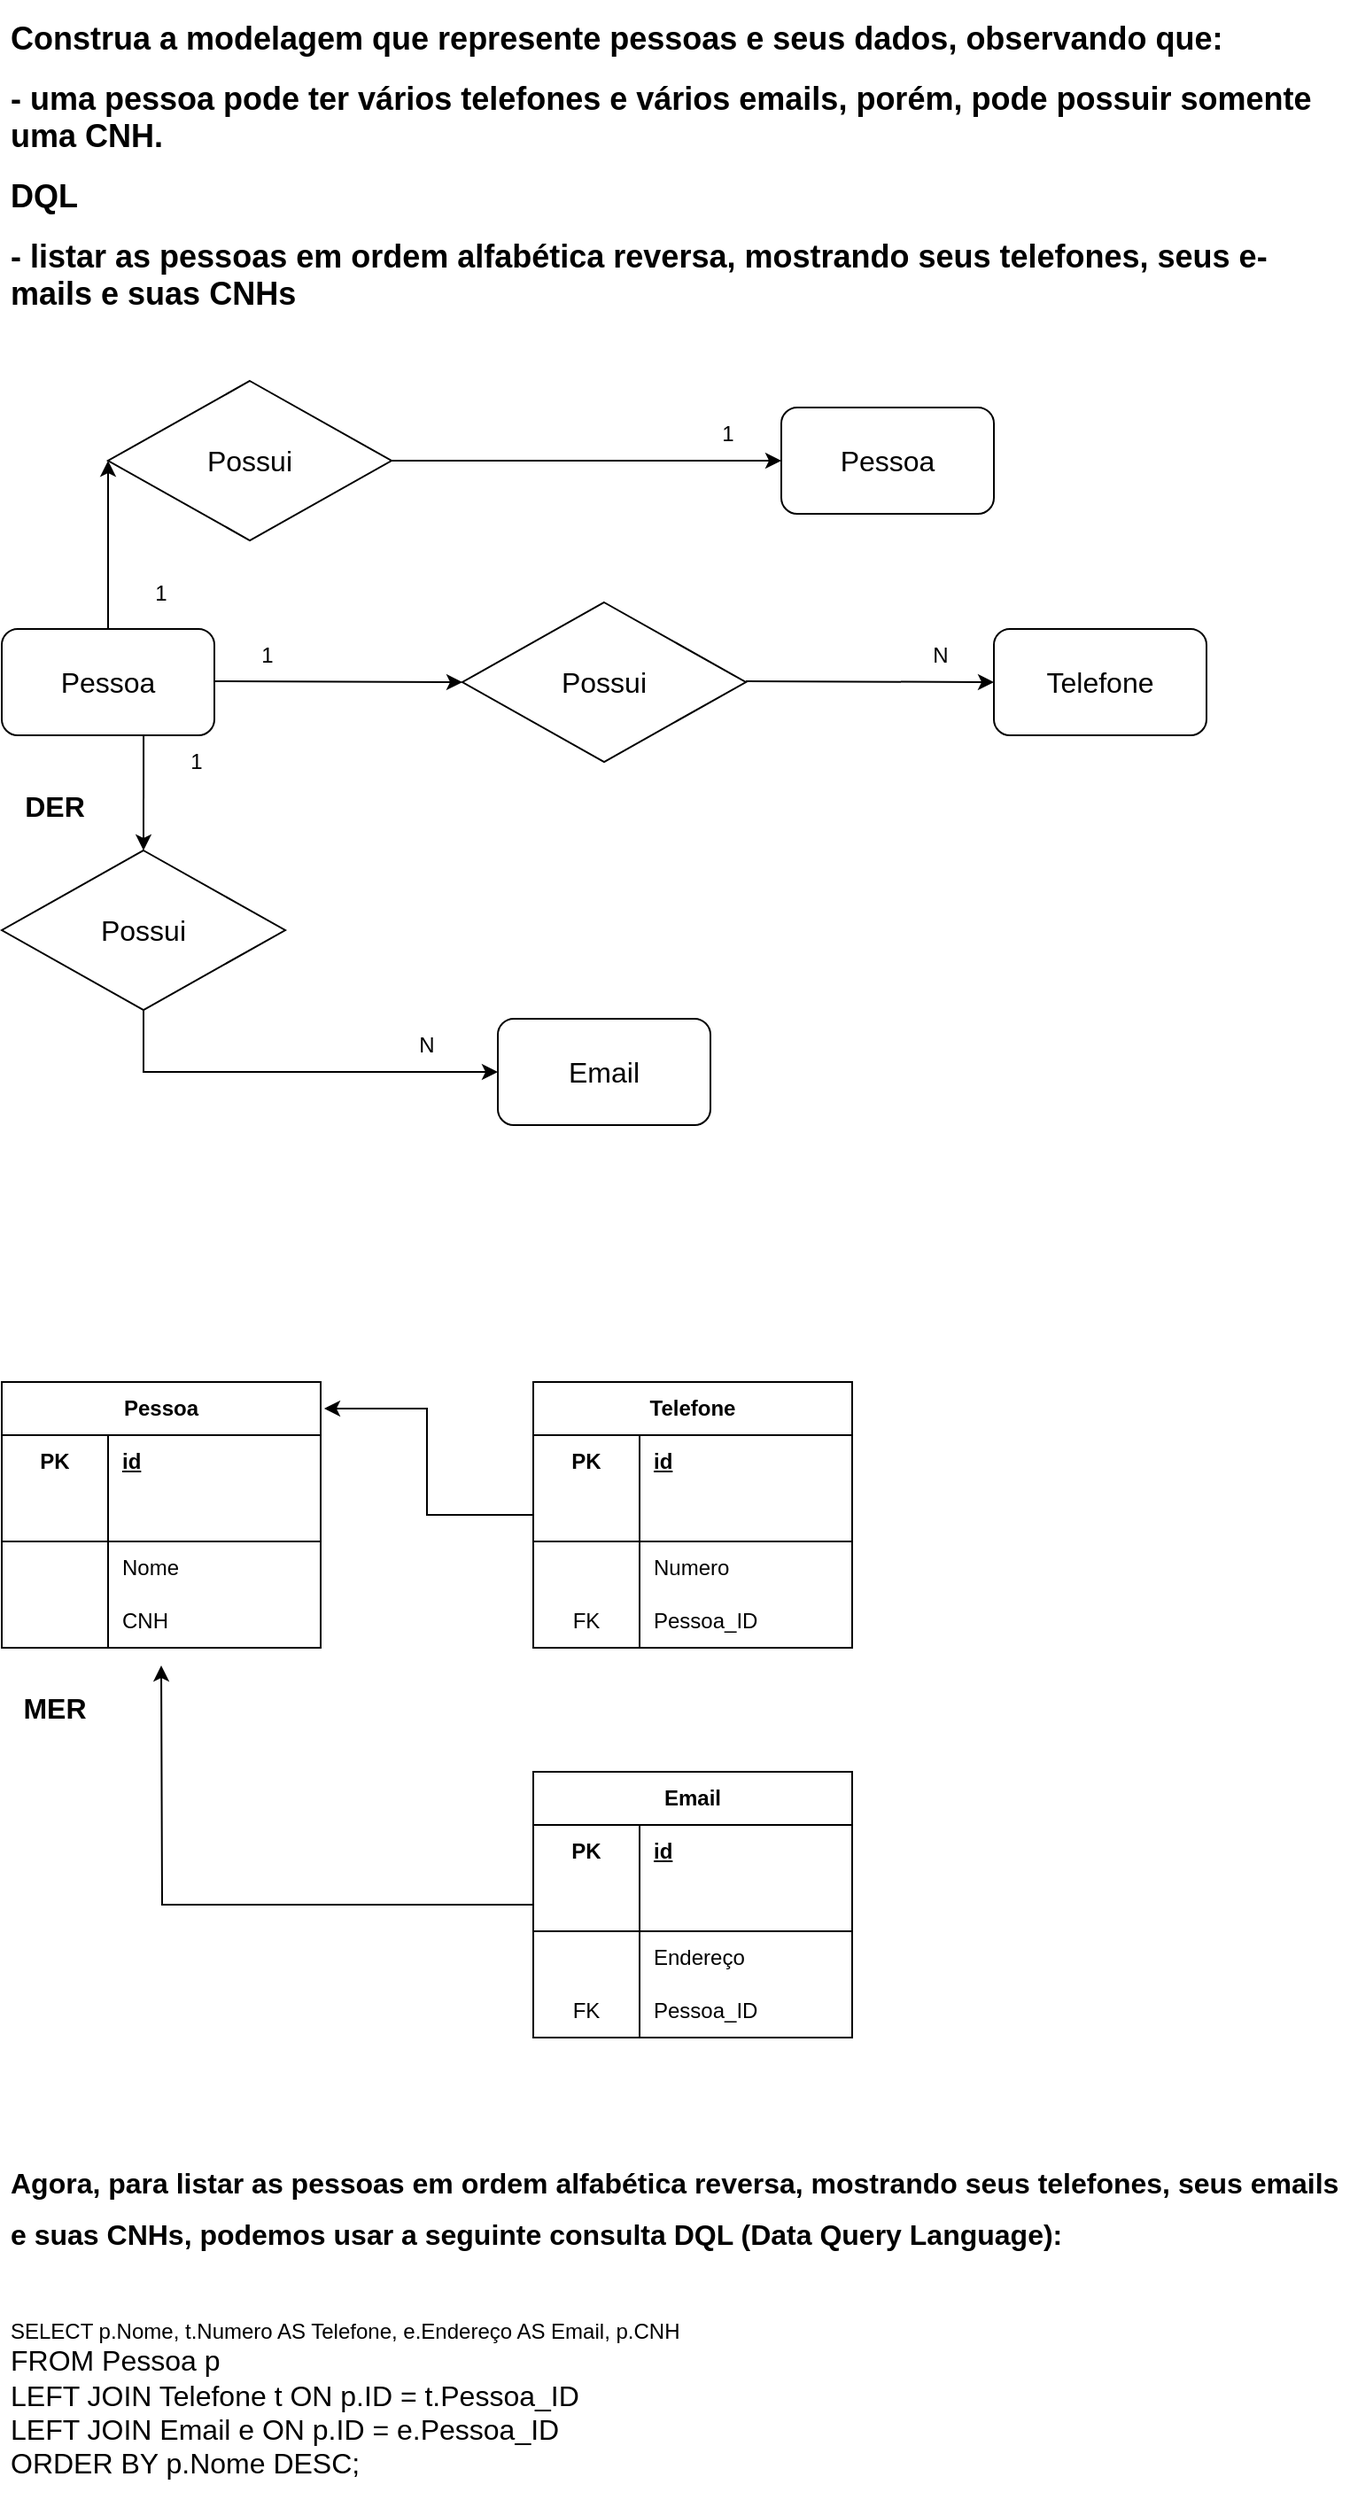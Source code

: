<mxfile version="21.6.5" type="github">
  <diagram name="Página-1" id="QylRcB9uHjfK3iSPX28R">
    <mxGraphModel dx="1434" dy="756" grid="1" gridSize="10" guides="1" tooltips="1" connect="1" arrows="1" fold="1" page="1" pageScale="1" pageWidth="827" pageHeight="1169" math="0" shadow="0">
      <root>
        <mxCell id="0" />
        <mxCell id="1" parent="0" />
        <mxCell id="6VKLtYgtWfYLUNmkYSvm-1" value="&lt;h1 style=&quot;font-size: 18px;&quot;&gt;&lt;font style=&quot;font-size: 18px;&quot;&gt;Construa a modelagem que represente pessoas e seus dados, observando que:&lt;/font&gt;&lt;/h1&gt;&lt;h1 style=&quot;font-size: 18px;&quot;&gt;&lt;font style=&quot;font-size: 18px;&quot;&gt;- uma pessoa pode ter vários telefones e vários emails, porém, pode possuir somente uma CNH.&lt;/font&gt;&lt;/h1&gt;&lt;h1 style=&quot;font-size: 18px;&quot;&gt;&lt;font style=&quot;font-size: 18px;&quot;&gt;DQL&lt;/font&gt;&lt;/h1&gt;&lt;h1 style=&quot;font-size: 18px;&quot;&gt;&lt;font style=&quot;font-size: 18px;&quot;&gt;- listar as pessoas em ordem alfabética reversa, mostrando seus telefones, seus e-mails e suas CNHs&lt;/font&gt;&lt;/h1&gt;" style="text;html=1;strokeColor=none;fillColor=none;spacing=5;spacingTop=-20;whiteSpace=wrap;overflow=hidden;rounded=0;" vertex="1" parent="1">
          <mxGeometry x="40" y="230" width="760" height="200" as="geometry" />
        </mxCell>
        <mxCell id="6VKLtYgtWfYLUNmkYSvm-2" value="" style="group" vertex="1" connectable="0" parent="1">
          <mxGeometry x="40" y="560" width="680" height="130" as="geometry" />
        </mxCell>
        <mxCell id="6VKLtYgtWfYLUNmkYSvm-94" style="edgeStyle=orthogonalEdgeStyle;rounded=0;orthogonalLoop=1;jettySize=auto;html=1;" edge="1" parent="6VKLtYgtWfYLUNmkYSvm-2" source="6VKLtYgtWfYLUNmkYSvm-3">
          <mxGeometry relative="1" as="geometry">
            <mxPoint x="60" y="-80" as="targetPoint" />
          </mxGeometry>
        </mxCell>
        <mxCell id="6VKLtYgtWfYLUNmkYSvm-3" value="&lt;font style=&quot;font-size: 16px;&quot;&gt;Pessoa&lt;/font&gt;" style="rounded=1;whiteSpace=wrap;html=1;" vertex="1" parent="6VKLtYgtWfYLUNmkYSvm-2">
          <mxGeometry y="15" width="120" height="60" as="geometry" />
        </mxCell>
        <mxCell id="6VKLtYgtWfYLUNmkYSvm-4" value="" style="endArrow=classic;html=1;rounded=0;" edge="1" parent="6VKLtYgtWfYLUNmkYSvm-2">
          <mxGeometry width="50" height="50" relative="1" as="geometry">
            <mxPoint x="120" y="44.5" as="sourcePoint" />
            <mxPoint x="260" y="45" as="targetPoint" />
          </mxGeometry>
        </mxCell>
        <mxCell id="6VKLtYgtWfYLUNmkYSvm-5" value="&lt;font style=&quot;font-size: 16px;&quot;&gt;Possui&lt;/font&gt;" style="rhombus;whiteSpace=wrap;html=1;" vertex="1" parent="6VKLtYgtWfYLUNmkYSvm-2">
          <mxGeometry x="260" width="160" height="90" as="geometry" />
        </mxCell>
        <mxCell id="6VKLtYgtWfYLUNmkYSvm-6" value="&lt;font style=&quot;font-size: 16px;&quot;&gt;Telefone&lt;/font&gt;" style="rounded=1;whiteSpace=wrap;html=1;" vertex="1" parent="6VKLtYgtWfYLUNmkYSvm-2">
          <mxGeometry x="560" y="15" width="120" height="60" as="geometry" />
        </mxCell>
        <mxCell id="6VKLtYgtWfYLUNmkYSvm-7" value="" style="endArrow=classic;html=1;rounded=0;" edge="1" parent="6VKLtYgtWfYLUNmkYSvm-2">
          <mxGeometry width="50" height="50" relative="1" as="geometry">
            <mxPoint x="420" y="44.5" as="sourcePoint" />
            <mxPoint x="560" y="45" as="targetPoint" />
          </mxGeometry>
        </mxCell>
        <mxCell id="6VKLtYgtWfYLUNmkYSvm-8" value="1" style="text;html=1;strokeColor=none;fillColor=none;align=center;verticalAlign=middle;whiteSpace=wrap;rounded=0;" vertex="1" parent="6VKLtYgtWfYLUNmkYSvm-2">
          <mxGeometry x="120" y="15" width="60" height="30" as="geometry" />
        </mxCell>
        <mxCell id="6VKLtYgtWfYLUNmkYSvm-9" value="N" style="text;html=1;strokeColor=none;fillColor=none;align=center;verticalAlign=middle;whiteSpace=wrap;rounded=0;" vertex="1" parent="6VKLtYgtWfYLUNmkYSvm-2">
          <mxGeometry x="500" y="15" width="60" height="30" as="geometry" />
        </mxCell>
        <mxCell id="6VKLtYgtWfYLUNmkYSvm-10" value="&lt;font style=&quot;font-size: 16px;&quot;&gt;&lt;b&gt;DER&lt;/b&gt;&lt;/font&gt;" style="text;html=1;strokeColor=none;fillColor=none;align=center;verticalAlign=middle;whiteSpace=wrap;rounded=0;" vertex="1" parent="6VKLtYgtWfYLUNmkYSvm-2">
          <mxGeometry y="100" width="60" height="30" as="geometry" />
        </mxCell>
        <mxCell id="6VKLtYgtWfYLUNmkYSvm-34" value="1" style="text;html=1;strokeColor=none;fillColor=none;align=center;verticalAlign=middle;whiteSpace=wrap;rounded=0;" vertex="1" parent="6VKLtYgtWfYLUNmkYSvm-2">
          <mxGeometry x="80" y="75" width="60" height="30" as="geometry" />
        </mxCell>
        <mxCell id="6VKLtYgtWfYLUNmkYSvm-20" value="&lt;font style=&quot;font-size: 16px;&quot;&gt;Email&lt;/font&gt;" style="rounded=1;whiteSpace=wrap;html=1;" vertex="1" parent="1">
          <mxGeometry x="320" y="795" width="120" height="60" as="geometry" />
        </mxCell>
        <mxCell id="6VKLtYgtWfYLUNmkYSvm-35" value="N" style="text;html=1;strokeColor=none;fillColor=none;align=center;verticalAlign=middle;whiteSpace=wrap;rounded=0;" vertex="1" parent="1">
          <mxGeometry x="250" y="795" width="60" height="30" as="geometry" />
        </mxCell>
        <mxCell id="6VKLtYgtWfYLUNmkYSvm-36" value="&lt;font style=&quot;font-size: 16px;&quot;&gt;&lt;b&gt;MER&lt;/b&gt;&lt;/font&gt;" style="text;html=1;strokeColor=none;fillColor=none;align=center;verticalAlign=middle;whiteSpace=wrap;rounded=0;" vertex="1" parent="1">
          <mxGeometry x="40" y="1169" width="60" height="30" as="geometry" />
        </mxCell>
        <mxCell id="6VKLtYgtWfYLUNmkYSvm-22" value="" style="endArrow=classic;html=1;rounded=0;entryX=0;entryY=0.5;entryDx=0;entryDy=0;" edge="1" parent="1" source="6VKLtYgtWfYLUNmkYSvm-21" target="6VKLtYgtWfYLUNmkYSvm-20">
          <mxGeometry width="50" height="50" relative="1" as="geometry">
            <mxPoint x="120.04" y="635" as="sourcePoint" />
            <mxPoint x="120" y="777.02" as="targetPoint" />
            <Array as="points">
              <mxPoint x="120" y="825" />
            </Array>
          </mxGeometry>
        </mxCell>
        <mxCell id="6VKLtYgtWfYLUNmkYSvm-38" value="" style="endArrow=classic;html=1;rounded=0;entryX=0.5;entryY=0;entryDx=0;entryDy=0;" edge="1" parent="1" target="6VKLtYgtWfYLUNmkYSvm-21">
          <mxGeometry width="50" height="50" relative="1" as="geometry">
            <mxPoint x="120.04" y="635" as="sourcePoint" />
            <mxPoint x="320" y="825" as="targetPoint" />
            <Array as="points" />
          </mxGeometry>
        </mxCell>
        <mxCell id="6VKLtYgtWfYLUNmkYSvm-21" value="&lt;font style=&quot;font-size: 16px;&quot;&gt;Possui&lt;/font&gt;" style="rhombus;whiteSpace=wrap;html=1;" vertex="1" parent="1">
          <mxGeometry x="40" y="700" width="160" height="90" as="geometry" />
        </mxCell>
        <mxCell id="6VKLtYgtWfYLUNmkYSvm-39" value="Pessoa" style="shape=table;startSize=30;container=1;collapsible=1;childLayout=tableLayout;fixedRows=1;rowLines=0;fontStyle=1;align=center;resizeLast=1;html=1;whiteSpace=wrap;" vertex="1" parent="1">
          <mxGeometry x="40" y="1000" width="180" height="150" as="geometry" />
        </mxCell>
        <mxCell id="6VKLtYgtWfYLUNmkYSvm-40" value="" style="shape=tableRow;horizontal=0;startSize=0;swimlaneHead=0;swimlaneBody=0;fillColor=none;collapsible=0;dropTarget=0;points=[[0,0.5],[1,0.5]];portConstraint=eastwest;top=0;left=0;right=0;bottom=0;html=1;" vertex="1" parent="6VKLtYgtWfYLUNmkYSvm-39">
          <mxGeometry y="30" width="180" height="30" as="geometry" />
        </mxCell>
        <mxCell id="6VKLtYgtWfYLUNmkYSvm-41" value="PK" style="shape=partialRectangle;connectable=0;fillColor=none;top=0;left=0;bottom=0;right=0;fontStyle=1;overflow=hidden;html=1;whiteSpace=wrap;" vertex="1" parent="6VKLtYgtWfYLUNmkYSvm-40">
          <mxGeometry width="60" height="30" as="geometry">
            <mxRectangle width="60" height="30" as="alternateBounds" />
          </mxGeometry>
        </mxCell>
        <mxCell id="6VKLtYgtWfYLUNmkYSvm-42" value="id" style="shape=partialRectangle;connectable=0;fillColor=none;top=0;left=0;bottom=0;right=0;align=left;spacingLeft=6;fontStyle=5;overflow=hidden;html=1;whiteSpace=wrap;" vertex="1" parent="6VKLtYgtWfYLUNmkYSvm-40">
          <mxGeometry x="60" width="120" height="30" as="geometry">
            <mxRectangle width="120" height="30" as="alternateBounds" />
          </mxGeometry>
        </mxCell>
        <mxCell id="6VKLtYgtWfYLUNmkYSvm-43" value="" style="shape=tableRow;horizontal=0;startSize=0;swimlaneHead=0;swimlaneBody=0;fillColor=none;collapsible=0;dropTarget=0;points=[[0,0.5],[1,0.5]];portConstraint=eastwest;top=0;left=0;right=0;bottom=1;html=1;" vertex="1" parent="6VKLtYgtWfYLUNmkYSvm-39">
          <mxGeometry y="60" width="180" height="30" as="geometry" />
        </mxCell>
        <mxCell id="6VKLtYgtWfYLUNmkYSvm-44" value="" style="shape=partialRectangle;connectable=0;fillColor=none;top=0;left=0;bottom=0;right=0;fontStyle=1;overflow=hidden;html=1;whiteSpace=wrap;" vertex="1" parent="6VKLtYgtWfYLUNmkYSvm-43">
          <mxGeometry width="60" height="30" as="geometry">
            <mxRectangle width="60" height="30" as="alternateBounds" />
          </mxGeometry>
        </mxCell>
        <mxCell id="6VKLtYgtWfYLUNmkYSvm-45" value="" style="shape=partialRectangle;connectable=0;fillColor=none;top=0;left=0;bottom=0;right=0;align=left;spacingLeft=6;fontStyle=5;overflow=hidden;html=1;whiteSpace=wrap;" vertex="1" parent="6VKLtYgtWfYLUNmkYSvm-43">
          <mxGeometry x="60" width="120" height="30" as="geometry">
            <mxRectangle width="120" height="30" as="alternateBounds" />
          </mxGeometry>
        </mxCell>
        <mxCell id="6VKLtYgtWfYLUNmkYSvm-46" value="" style="shape=tableRow;horizontal=0;startSize=0;swimlaneHead=0;swimlaneBody=0;fillColor=none;collapsible=0;dropTarget=0;points=[[0,0.5],[1,0.5]];portConstraint=eastwest;top=0;left=0;right=0;bottom=0;html=1;" vertex="1" parent="6VKLtYgtWfYLUNmkYSvm-39">
          <mxGeometry y="90" width="180" height="30" as="geometry" />
        </mxCell>
        <mxCell id="6VKLtYgtWfYLUNmkYSvm-47" value="" style="shape=partialRectangle;connectable=0;fillColor=none;top=0;left=0;bottom=0;right=0;editable=1;overflow=hidden;html=1;whiteSpace=wrap;" vertex="1" parent="6VKLtYgtWfYLUNmkYSvm-46">
          <mxGeometry width="60" height="30" as="geometry">
            <mxRectangle width="60" height="30" as="alternateBounds" />
          </mxGeometry>
        </mxCell>
        <mxCell id="6VKLtYgtWfYLUNmkYSvm-48" value="Nome" style="shape=partialRectangle;connectable=0;fillColor=none;top=0;left=0;bottom=0;right=0;align=left;spacingLeft=6;overflow=hidden;html=1;whiteSpace=wrap;" vertex="1" parent="6VKLtYgtWfYLUNmkYSvm-46">
          <mxGeometry x="60" width="120" height="30" as="geometry">
            <mxRectangle width="120" height="30" as="alternateBounds" />
          </mxGeometry>
        </mxCell>
        <mxCell id="6VKLtYgtWfYLUNmkYSvm-49" value="" style="shape=tableRow;horizontal=0;startSize=0;swimlaneHead=0;swimlaneBody=0;fillColor=none;collapsible=0;dropTarget=0;points=[[0,0.5],[1,0.5]];portConstraint=eastwest;top=0;left=0;right=0;bottom=0;html=1;" vertex="1" parent="6VKLtYgtWfYLUNmkYSvm-39">
          <mxGeometry y="120" width="180" height="30" as="geometry" />
        </mxCell>
        <mxCell id="6VKLtYgtWfYLUNmkYSvm-50" value="" style="shape=partialRectangle;connectable=0;fillColor=none;top=0;left=0;bottom=0;right=0;editable=1;overflow=hidden;html=1;whiteSpace=wrap;" vertex="1" parent="6VKLtYgtWfYLUNmkYSvm-49">
          <mxGeometry width="60" height="30" as="geometry">
            <mxRectangle width="60" height="30" as="alternateBounds" />
          </mxGeometry>
        </mxCell>
        <mxCell id="6VKLtYgtWfYLUNmkYSvm-51" value="CNH" style="shape=partialRectangle;connectable=0;fillColor=none;top=0;left=0;bottom=0;right=0;align=left;spacingLeft=6;overflow=hidden;html=1;whiteSpace=wrap;" vertex="1" parent="6VKLtYgtWfYLUNmkYSvm-49">
          <mxGeometry x="60" width="120" height="30" as="geometry">
            <mxRectangle width="120" height="30" as="alternateBounds" />
          </mxGeometry>
        </mxCell>
        <mxCell id="6VKLtYgtWfYLUNmkYSvm-78" style="edgeStyle=orthogonalEdgeStyle;rounded=0;orthogonalLoop=1;jettySize=auto;html=1;entryX=1.011;entryY=0.1;entryDx=0;entryDy=0;entryPerimeter=0;" edge="1" parent="1" source="6VKLtYgtWfYLUNmkYSvm-52" target="6VKLtYgtWfYLUNmkYSvm-39">
          <mxGeometry relative="1" as="geometry" />
        </mxCell>
        <mxCell id="6VKLtYgtWfYLUNmkYSvm-52" value="Telefone" style="shape=table;startSize=30;container=1;collapsible=1;childLayout=tableLayout;fixedRows=1;rowLines=0;fontStyle=1;align=center;resizeLast=1;html=1;whiteSpace=wrap;" vertex="1" parent="1">
          <mxGeometry x="340" y="1000" width="180" height="150" as="geometry" />
        </mxCell>
        <mxCell id="6VKLtYgtWfYLUNmkYSvm-53" value="" style="shape=tableRow;horizontal=0;startSize=0;swimlaneHead=0;swimlaneBody=0;fillColor=none;collapsible=0;dropTarget=0;points=[[0,0.5],[1,0.5]];portConstraint=eastwest;top=0;left=0;right=0;bottom=0;html=1;" vertex="1" parent="6VKLtYgtWfYLUNmkYSvm-52">
          <mxGeometry y="30" width="180" height="30" as="geometry" />
        </mxCell>
        <mxCell id="6VKLtYgtWfYLUNmkYSvm-54" value="PK" style="shape=partialRectangle;connectable=0;fillColor=none;top=0;left=0;bottom=0;right=0;fontStyle=1;overflow=hidden;html=1;whiteSpace=wrap;" vertex="1" parent="6VKLtYgtWfYLUNmkYSvm-53">
          <mxGeometry width="60" height="30" as="geometry">
            <mxRectangle width="60" height="30" as="alternateBounds" />
          </mxGeometry>
        </mxCell>
        <mxCell id="6VKLtYgtWfYLUNmkYSvm-55" value="id" style="shape=partialRectangle;connectable=0;fillColor=none;top=0;left=0;bottom=0;right=0;align=left;spacingLeft=6;fontStyle=5;overflow=hidden;html=1;whiteSpace=wrap;" vertex="1" parent="6VKLtYgtWfYLUNmkYSvm-53">
          <mxGeometry x="60" width="120" height="30" as="geometry">
            <mxRectangle width="120" height="30" as="alternateBounds" />
          </mxGeometry>
        </mxCell>
        <mxCell id="6VKLtYgtWfYLUNmkYSvm-56" value="" style="shape=tableRow;horizontal=0;startSize=0;swimlaneHead=0;swimlaneBody=0;fillColor=none;collapsible=0;dropTarget=0;points=[[0,0.5],[1,0.5]];portConstraint=eastwest;top=0;left=0;right=0;bottom=1;html=1;" vertex="1" parent="6VKLtYgtWfYLUNmkYSvm-52">
          <mxGeometry y="60" width="180" height="30" as="geometry" />
        </mxCell>
        <mxCell id="6VKLtYgtWfYLUNmkYSvm-57" value="" style="shape=partialRectangle;connectable=0;fillColor=none;top=0;left=0;bottom=0;right=0;fontStyle=1;overflow=hidden;html=1;whiteSpace=wrap;" vertex="1" parent="6VKLtYgtWfYLUNmkYSvm-56">
          <mxGeometry width="60" height="30" as="geometry">
            <mxRectangle width="60" height="30" as="alternateBounds" />
          </mxGeometry>
        </mxCell>
        <mxCell id="6VKLtYgtWfYLUNmkYSvm-58" value="" style="shape=partialRectangle;connectable=0;fillColor=none;top=0;left=0;bottom=0;right=0;align=left;spacingLeft=6;fontStyle=5;overflow=hidden;html=1;whiteSpace=wrap;" vertex="1" parent="6VKLtYgtWfYLUNmkYSvm-56">
          <mxGeometry x="60" width="120" height="30" as="geometry">
            <mxRectangle width="120" height="30" as="alternateBounds" />
          </mxGeometry>
        </mxCell>
        <mxCell id="6VKLtYgtWfYLUNmkYSvm-59" value="" style="shape=tableRow;horizontal=0;startSize=0;swimlaneHead=0;swimlaneBody=0;fillColor=none;collapsible=0;dropTarget=0;points=[[0,0.5],[1,0.5]];portConstraint=eastwest;top=0;left=0;right=0;bottom=0;html=1;" vertex="1" parent="6VKLtYgtWfYLUNmkYSvm-52">
          <mxGeometry y="90" width="180" height="30" as="geometry" />
        </mxCell>
        <mxCell id="6VKLtYgtWfYLUNmkYSvm-60" value="" style="shape=partialRectangle;connectable=0;fillColor=none;top=0;left=0;bottom=0;right=0;editable=1;overflow=hidden;html=1;whiteSpace=wrap;" vertex="1" parent="6VKLtYgtWfYLUNmkYSvm-59">
          <mxGeometry width="60" height="30" as="geometry">
            <mxRectangle width="60" height="30" as="alternateBounds" />
          </mxGeometry>
        </mxCell>
        <mxCell id="6VKLtYgtWfYLUNmkYSvm-61" value="Numero" style="shape=partialRectangle;connectable=0;fillColor=none;top=0;left=0;bottom=0;right=0;align=left;spacingLeft=6;overflow=hidden;html=1;whiteSpace=wrap;" vertex="1" parent="6VKLtYgtWfYLUNmkYSvm-59">
          <mxGeometry x="60" width="120" height="30" as="geometry">
            <mxRectangle width="120" height="30" as="alternateBounds" />
          </mxGeometry>
        </mxCell>
        <mxCell id="6VKLtYgtWfYLUNmkYSvm-62" value="" style="shape=tableRow;horizontal=0;startSize=0;swimlaneHead=0;swimlaneBody=0;fillColor=none;collapsible=0;dropTarget=0;points=[[0,0.5],[1,0.5]];portConstraint=eastwest;top=0;left=0;right=0;bottom=0;html=1;" vertex="1" parent="6VKLtYgtWfYLUNmkYSvm-52">
          <mxGeometry y="120" width="180" height="30" as="geometry" />
        </mxCell>
        <mxCell id="6VKLtYgtWfYLUNmkYSvm-63" value="FK" style="shape=partialRectangle;connectable=0;fillColor=none;top=0;left=0;bottom=0;right=0;editable=1;overflow=hidden;html=1;whiteSpace=wrap;" vertex="1" parent="6VKLtYgtWfYLUNmkYSvm-62">
          <mxGeometry width="60" height="30" as="geometry">
            <mxRectangle width="60" height="30" as="alternateBounds" />
          </mxGeometry>
        </mxCell>
        <mxCell id="6VKLtYgtWfYLUNmkYSvm-64" value="Pessoa_ID" style="shape=partialRectangle;connectable=0;fillColor=none;top=0;left=0;bottom=0;right=0;align=left;spacingLeft=6;overflow=hidden;html=1;whiteSpace=wrap;" vertex="1" parent="6VKLtYgtWfYLUNmkYSvm-62">
          <mxGeometry x="60" width="120" height="30" as="geometry">
            <mxRectangle width="120" height="30" as="alternateBounds" />
          </mxGeometry>
        </mxCell>
        <mxCell id="6VKLtYgtWfYLUNmkYSvm-79" style="edgeStyle=orthogonalEdgeStyle;rounded=0;orthogonalLoop=1;jettySize=auto;html=1;" edge="1" parent="1" source="6VKLtYgtWfYLUNmkYSvm-65">
          <mxGeometry relative="1" as="geometry">
            <mxPoint x="130" y="1160" as="targetPoint" />
          </mxGeometry>
        </mxCell>
        <mxCell id="6VKLtYgtWfYLUNmkYSvm-65" value="Email" style="shape=table;startSize=30;container=1;collapsible=1;childLayout=tableLayout;fixedRows=1;rowLines=0;fontStyle=1;align=center;resizeLast=1;html=1;whiteSpace=wrap;" vertex="1" parent="1">
          <mxGeometry x="340" y="1220" width="180" height="150" as="geometry" />
        </mxCell>
        <mxCell id="6VKLtYgtWfYLUNmkYSvm-66" value="" style="shape=tableRow;horizontal=0;startSize=0;swimlaneHead=0;swimlaneBody=0;fillColor=none;collapsible=0;dropTarget=0;points=[[0,0.5],[1,0.5]];portConstraint=eastwest;top=0;left=0;right=0;bottom=0;html=1;" vertex="1" parent="6VKLtYgtWfYLUNmkYSvm-65">
          <mxGeometry y="30" width="180" height="30" as="geometry" />
        </mxCell>
        <mxCell id="6VKLtYgtWfYLUNmkYSvm-67" value="PK" style="shape=partialRectangle;connectable=0;fillColor=none;top=0;left=0;bottom=0;right=0;fontStyle=1;overflow=hidden;html=1;whiteSpace=wrap;" vertex="1" parent="6VKLtYgtWfYLUNmkYSvm-66">
          <mxGeometry width="60" height="30" as="geometry">
            <mxRectangle width="60" height="30" as="alternateBounds" />
          </mxGeometry>
        </mxCell>
        <mxCell id="6VKLtYgtWfYLUNmkYSvm-68" value="id" style="shape=partialRectangle;connectable=0;fillColor=none;top=0;left=0;bottom=0;right=0;align=left;spacingLeft=6;fontStyle=5;overflow=hidden;html=1;whiteSpace=wrap;" vertex="1" parent="6VKLtYgtWfYLUNmkYSvm-66">
          <mxGeometry x="60" width="120" height="30" as="geometry">
            <mxRectangle width="120" height="30" as="alternateBounds" />
          </mxGeometry>
        </mxCell>
        <mxCell id="6VKLtYgtWfYLUNmkYSvm-69" value="" style="shape=tableRow;horizontal=0;startSize=0;swimlaneHead=0;swimlaneBody=0;fillColor=none;collapsible=0;dropTarget=0;points=[[0,0.5],[1,0.5]];portConstraint=eastwest;top=0;left=0;right=0;bottom=1;html=1;" vertex="1" parent="6VKLtYgtWfYLUNmkYSvm-65">
          <mxGeometry y="60" width="180" height="30" as="geometry" />
        </mxCell>
        <mxCell id="6VKLtYgtWfYLUNmkYSvm-70" value="" style="shape=partialRectangle;connectable=0;fillColor=none;top=0;left=0;bottom=0;right=0;fontStyle=1;overflow=hidden;html=1;whiteSpace=wrap;" vertex="1" parent="6VKLtYgtWfYLUNmkYSvm-69">
          <mxGeometry width="60" height="30" as="geometry">
            <mxRectangle width="60" height="30" as="alternateBounds" />
          </mxGeometry>
        </mxCell>
        <mxCell id="6VKLtYgtWfYLUNmkYSvm-71" value="" style="shape=partialRectangle;connectable=0;fillColor=none;top=0;left=0;bottom=0;right=0;align=left;spacingLeft=6;fontStyle=5;overflow=hidden;html=1;whiteSpace=wrap;" vertex="1" parent="6VKLtYgtWfYLUNmkYSvm-69">
          <mxGeometry x="60" width="120" height="30" as="geometry">
            <mxRectangle width="120" height="30" as="alternateBounds" />
          </mxGeometry>
        </mxCell>
        <mxCell id="6VKLtYgtWfYLUNmkYSvm-72" value="" style="shape=tableRow;horizontal=0;startSize=0;swimlaneHead=0;swimlaneBody=0;fillColor=none;collapsible=0;dropTarget=0;points=[[0,0.5],[1,0.5]];portConstraint=eastwest;top=0;left=0;right=0;bottom=0;html=1;" vertex="1" parent="6VKLtYgtWfYLUNmkYSvm-65">
          <mxGeometry y="90" width="180" height="30" as="geometry" />
        </mxCell>
        <mxCell id="6VKLtYgtWfYLUNmkYSvm-73" value="" style="shape=partialRectangle;connectable=0;fillColor=none;top=0;left=0;bottom=0;right=0;editable=1;overflow=hidden;html=1;whiteSpace=wrap;" vertex="1" parent="6VKLtYgtWfYLUNmkYSvm-72">
          <mxGeometry width="60" height="30" as="geometry">
            <mxRectangle width="60" height="30" as="alternateBounds" />
          </mxGeometry>
        </mxCell>
        <mxCell id="6VKLtYgtWfYLUNmkYSvm-74" value="Endereço" style="shape=partialRectangle;connectable=0;fillColor=none;top=0;left=0;bottom=0;right=0;align=left;spacingLeft=6;overflow=hidden;html=1;whiteSpace=wrap;" vertex="1" parent="6VKLtYgtWfYLUNmkYSvm-72">
          <mxGeometry x="60" width="120" height="30" as="geometry">
            <mxRectangle width="120" height="30" as="alternateBounds" />
          </mxGeometry>
        </mxCell>
        <mxCell id="6VKLtYgtWfYLUNmkYSvm-75" value="" style="shape=tableRow;horizontal=0;startSize=0;swimlaneHead=0;swimlaneBody=0;fillColor=none;collapsible=0;dropTarget=0;points=[[0,0.5],[1,0.5]];portConstraint=eastwest;top=0;left=0;right=0;bottom=0;html=1;" vertex="1" parent="6VKLtYgtWfYLUNmkYSvm-65">
          <mxGeometry y="120" width="180" height="30" as="geometry" />
        </mxCell>
        <mxCell id="6VKLtYgtWfYLUNmkYSvm-76" value="FK" style="shape=partialRectangle;connectable=0;fillColor=none;top=0;left=0;bottom=0;right=0;editable=1;overflow=hidden;html=1;whiteSpace=wrap;" vertex="1" parent="6VKLtYgtWfYLUNmkYSvm-75">
          <mxGeometry width="60" height="30" as="geometry">
            <mxRectangle width="60" height="30" as="alternateBounds" />
          </mxGeometry>
        </mxCell>
        <mxCell id="6VKLtYgtWfYLUNmkYSvm-77" value="Pessoa_ID" style="shape=partialRectangle;connectable=0;fillColor=none;top=0;left=0;bottom=0;right=0;align=left;spacingLeft=6;overflow=hidden;html=1;whiteSpace=wrap;" vertex="1" parent="6VKLtYgtWfYLUNmkYSvm-75">
          <mxGeometry x="60" width="120" height="30" as="geometry">
            <mxRectangle width="120" height="30" as="alternateBounds" />
          </mxGeometry>
        </mxCell>
        <mxCell id="6VKLtYgtWfYLUNmkYSvm-80" value="&lt;font style=&quot;font-size: 16px;&quot;&gt;Pessoa&lt;/font&gt;" style="rounded=1;whiteSpace=wrap;html=1;" vertex="1" parent="1">
          <mxGeometry x="480" y="450" width="120" height="60" as="geometry" />
        </mxCell>
        <mxCell id="6VKLtYgtWfYLUNmkYSvm-81" value="&lt;font style=&quot;font-size: 16px;&quot;&gt;Possui&lt;/font&gt;" style="rhombus;whiteSpace=wrap;html=1;" vertex="1" parent="1">
          <mxGeometry x="100" y="435" width="160" height="90" as="geometry" />
        </mxCell>
        <mxCell id="6VKLtYgtWfYLUNmkYSvm-82" value="" style="endArrow=classic;html=1;rounded=0;entryX=0;entryY=0.5;entryDx=0;entryDy=0;" edge="1" parent="1" target="6VKLtYgtWfYLUNmkYSvm-80">
          <mxGeometry width="50" height="50" relative="1" as="geometry">
            <mxPoint x="260" y="480" as="sourcePoint" />
            <mxPoint x="400" y="480.5" as="targetPoint" />
          </mxGeometry>
        </mxCell>
        <mxCell id="6VKLtYgtWfYLUNmkYSvm-93" value="1" style="text;html=1;strokeColor=none;fillColor=none;align=center;verticalAlign=middle;whiteSpace=wrap;rounded=0;" vertex="1" parent="1">
          <mxGeometry x="420" y="450" width="60" height="30" as="geometry" />
        </mxCell>
        <mxCell id="6VKLtYgtWfYLUNmkYSvm-95" value="1" style="text;html=1;strokeColor=none;fillColor=none;align=center;verticalAlign=middle;whiteSpace=wrap;rounded=0;" vertex="1" parent="1">
          <mxGeometry x="100" y="540" width="60" height="30" as="geometry" />
        </mxCell>
        <mxCell id="6VKLtYgtWfYLUNmkYSvm-96" value="&lt;h1&gt;&lt;font style=&quot;font-size: 16px;&quot;&gt;Agora, para listar as pessoas em ordem alfabética reversa, mostrando seus telefones, seus emails e suas CNHs, podemos usar a seguinte consulta DQL (Data Query Language):&lt;/font&gt;&lt;br&gt;&lt;/h1&gt;&lt;div&gt;&lt;font style=&quot;font-size: 16px;&quot;&gt;&lt;br&gt;&lt;/font&gt;&lt;/div&gt;&lt;div&gt;&lt;font style=&quot;&quot;&gt;&lt;div style=&quot;&quot;&gt;SELECT p.Nome, t.Numero AS Telefone, e.Endereço AS Email, p.CNH&lt;/div&gt;&lt;div style=&quot;&quot;&gt;&lt;span style=&quot;font-size: 16px;&quot;&gt;FROM Pessoa p&lt;/span&gt;&lt;/div&gt;&lt;div style=&quot;&quot;&gt;&lt;span style=&quot;font-size: 16px;&quot;&gt;LEFT JOIN Telefone t ON p.ID = t.Pessoa_ID&lt;/span&gt;&lt;/div&gt;&lt;div style=&quot;&quot;&gt;&lt;span style=&quot;font-size: 16px;&quot;&gt;LEFT JOIN Email e ON p.ID = e.Pessoa_ID&lt;/span&gt;&lt;/div&gt;&lt;div style=&quot;&quot;&gt;&lt;span style=&quot;font-size: 16px;&quot;&gt;ORDER BY p.Nome DESC;&lt;/span&gt;&lt;/div&gt;&lt;div style=&quot;font-size: 16px;&quot;&gt;&lt;br&gt;&lt;/div&gt;&lt;/font&gt;&lt;/div&gt;" style="text;html=1;strokeColor=none;fillColor=none;spacing=5;spacingTop=-20;whiteSpace=wrap;overflow=hidden;rounded=0;" vertex="1" parent="1">
          <mxGeometry x="40" y="1430" width="760" height="200" as="geometry" />
        </mxCell>
      </root>
    </mxGraphModel>
  </diagram>
</mxfile>
